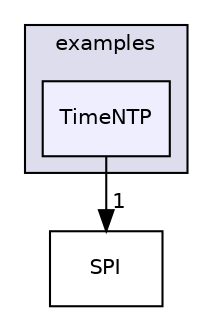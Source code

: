 digraph "Arduino/Libraries/Time/examples/TimeNTP" {
  compound=true
  node [ fontsize="10", fontname="Helvetica"];
  edge [ labelfontsize="10", labelfontname="Helvetica"];
  subgraph clusterdir_50e95a2769a186a5c9043732ad260356 {
    graph [ bgcolor="#ddddee", pencolor="black", label="examples" fontname="Helvetica", fontsize="10", URL="dir_50e95a2769a186a5c9043732ad260356.html"]
  dir_ac06095e3c75f995143a4b55f32c6517 [shape=box, label="TimeNTP", style="filled", fillcolor="#eeeeff", pencolor="black", URL="dir_ac06095e3c75f995143a4b55f32c6517.html"];
  }
  dir_6d0df9b42be73f9bd3e8c964ce36df30 [shape=box label="SPI" URL="dir_6d0df9b42be73f9bd3e8c964ce36df30.html"];
  dir_ac06095e3c75f995143a4b55f32c6517->dir_6d0df9b42be73f9bd3e8c964ce36df30 [headlabel="1", labeldistance=1.5 headhref="dir_000035_000030.html"];
}
